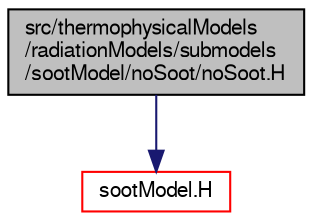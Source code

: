 digraph "src/thermophysicalModels/radiationModels/submodels/sootModel/noSoot/noSoot.H"
{
  bgcolor="transparent";
  edge [fontname="FreeSans",fontsize="10",labelfontname="FreeSans",labelfontsize="10"];
  node [fontname="FreeSans",fontsize="10",shape=record];
  Node0 [label="src/thermophysicalModels\l/radiationModels/submodels\l/sootModel/noSoot/noSoot.H",height=0.2,width=0.4,color="black", fillcolor="grey75", style="filled", fontcolor="black"];
  Node0 -> Node1 [color="midnightblue",fontsize="10",style="solid",fontname="FreeSans"];
  Node1 [label="sootModel.H",height=0.2,width=0.4,color="red",URL="$a16106.html"];
}
